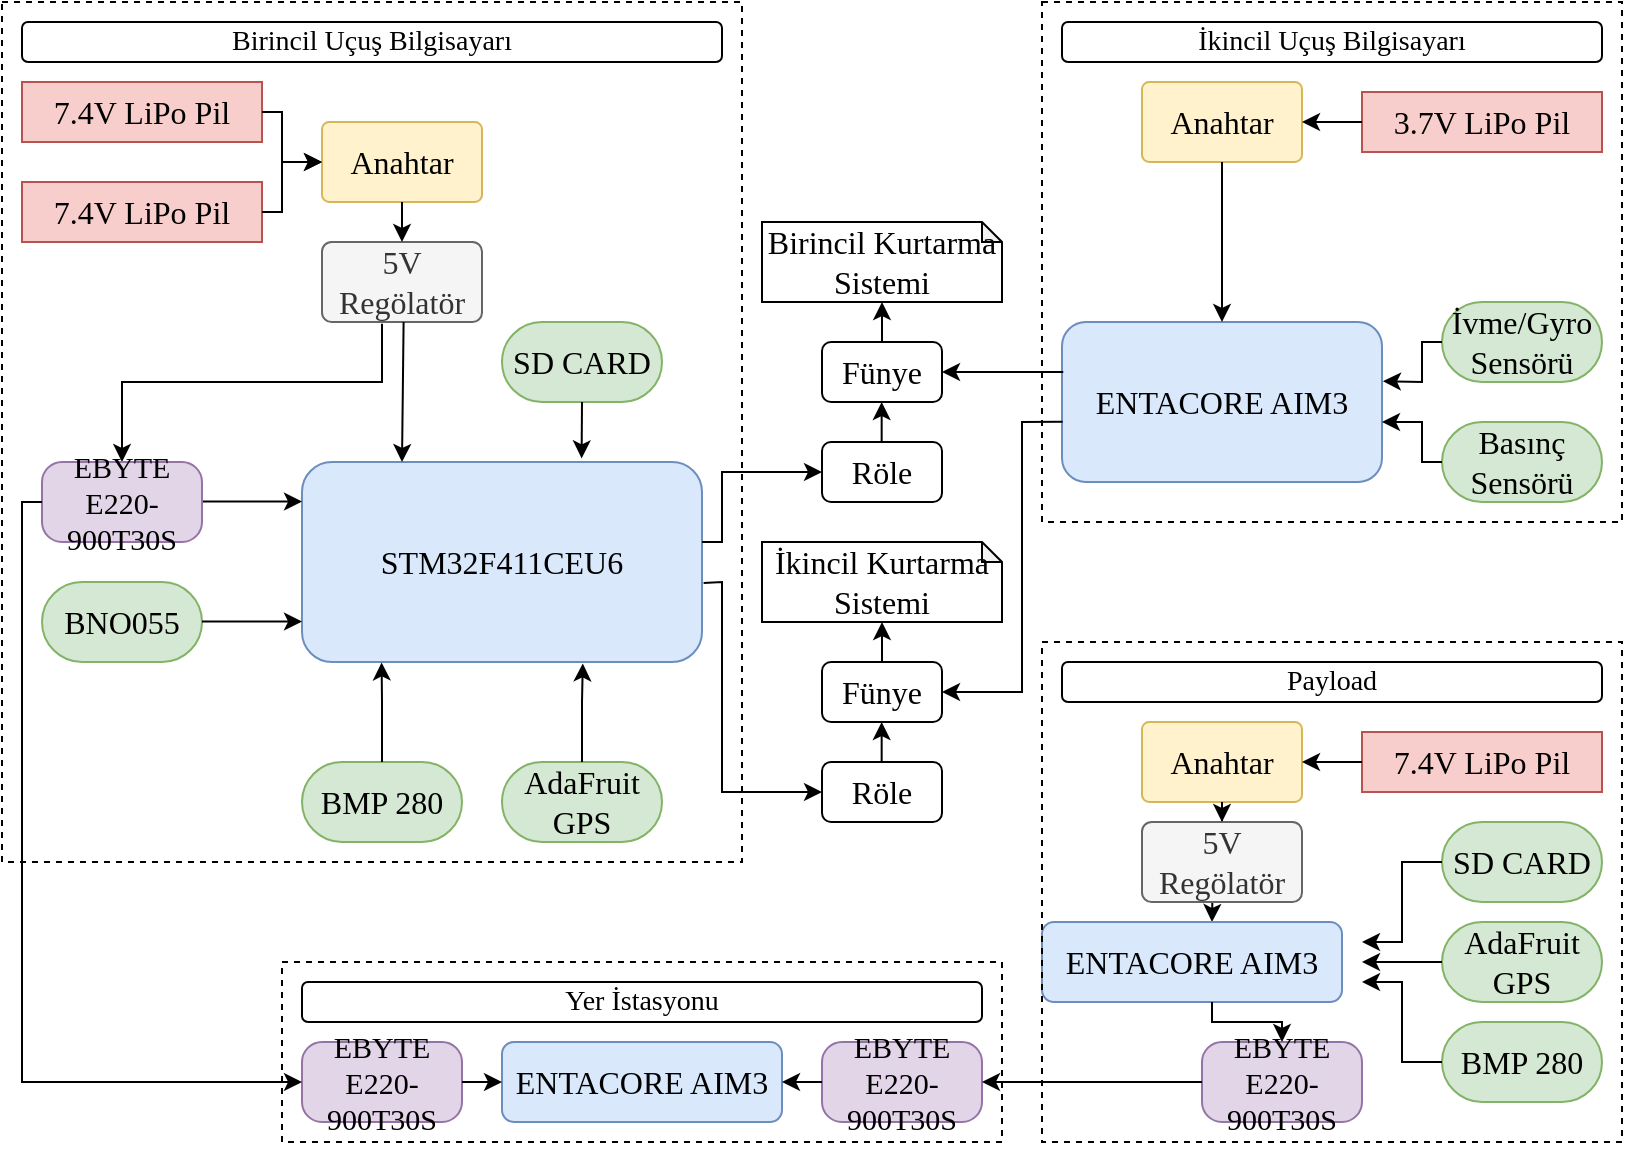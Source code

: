 <mxfile version="23.1.1" type="github">
  <diagram id="C5RBs43oDa-KdzZeNtuy" name="Page-1">
    <mxGraphModel dx="1434" dy="756" grid="1" gridSize="10" guides="1" tooltips="1" connect="1" arrows="1" fold="1" page="1" pageScale="1" pageWidth="800" pageHeight="600" math="0" shadow="0">
      <root>
        <mxCell id="WIyWlLk6GJQsqaUBKTNV-0" />
        <mxCell id="WIyWlLk6GJQsqaUBKTNV-1" parent="WIyWlLk6GJQsqaUBKTNV-0" />
        <mxCell id="FF-1iVlFn8DtFzpHkf-_-0" value="7.4V LiPo Pil" style="rounded=1;whiteSpace=wrap;html=1;arcSize=0;fillColor=#f8cecc;strokeColor=#b85450;fontFamily=Calibri;fontSize=16;" parent="WIyWlLk6GJQsqaUBKTNV-1" vertex="1">
          <mxGeometry x="10" y="90" width="120" height="30" as="geometry" />
        </mxCell>
        <mxCell id="FF-1iVlFn8DtFzpHkf-_-1" value="7.4V LiPo Pil" style="rounded=1;whiteSpace=wrap;html=1;arcSize=0;fillColor=#f8cecc;strokeColor=#b85450;fontFamily=Calibri;fontSize=16;" parent="WIyWlLk6GJQsqaUBKTNV-1" vertex="1">
          <mxGeometry x="10" y="40" width="120" height="30" as="geometry" />
        </mxCell>
        <mxCell id="FF-1iVlFn8DtFzpHkf-_-3" value="Anahtar" style="rounded=1;whiteSpace=wrap;html=1;arcSize=9;fillColor=#fff2cc;strokeColor=#d6b656;fontFamily=Calibri;fontSize=16;" parent="WIyWlLk6GJQsqaUBKTNV-1" vertex="1">
          <mxGeometry x="160" y="60" width="80" height="40" as="geometry" />
        </mxCell>
        <mxCell id="FF-1iVlFn8DtFzpHkf-_-4" value="5V Regölatör" style="rounded=1;whiteSpace=wrap;html=1;arcSize=12;fillColor=#f5f5f5;fontColor=#333333;strokeColor=#666666;fontFamily=Calibri;fontSize=16;" parent="WIyWlLk6GJQsqaUBKTNV-1" vertex="1">
          <mxGeometry x="160" y="120" width="80" height="40" as="geometry" />
        </mxCell>
        <mxCell id="FF-1iVlFn8DtFzpHkf-_-5" value="STM32F411CEU6" style="rounded=1;whiteSpace=wrap;html=1;fillColor=#dae8fc;strokeColor=#6c8ebf;fontFamily=Calibri;fontSize=16;" parent="WIyWlLk6GJQsqaUBKTNV-1" vertex="1">
          <mxGeometry x="150" y="230" width="200" height="100" as="geometry" />
        </mxCell>
        <mxCell id="FF-1iVlFn8DtFzpHkf-_-7" value="BMP 280" style="rounded=1;whiteSpace=wrap;html=1;arcSize=50;fillColor=#d5e8d4;strokeColor=#82b366;fontFamily=Calibri;fontSize=16;" parent="WIyWlLk6GJQsqaUBKTNV-1" vertex="1">
          <mxGeometry x="150" y="380" width="80" height="40" as="geometry" />
        </mxCell>
        <mxCell id="FF-1iVlFn8DtFzpHkf-_-8" value="BNO055" style="rounded=1;whiteSpace=wrap;html=1;arcSize=50;fillColor=#d5e8d4;strokeColor=#82b366;fontFamily=Calibri;fontSize=16;" parent="WIyWlLk6GJQsqaUBKTNV-1" vertex="1">
          <mxGeometry x="20" y="290" width="80" height="40" as="geometry" />
        </mxCell>
        <mxCell id="FF-1iVlFn8DtFzpHkf-_-9" value="SD CARD" style="rounded=1;whiteSpace=wrap;html=1;arcSize=50;fillColor=#d5e8d4;strokeColor=#82b366;fontFamily=Calibri;fontSize=16;" parent="WIyWlLk6GJQsqaUBKTNV-1" vertex="1">
          <mxGeometry x="250" y="160" width="80" height="40" as="geometry" />
        </mxCell>
        <mxCell id="FF-1iVlFn8DtFzpHkf-_-10" value="AdaFruit GPS" style="rounded=1;whiteSpace=wrap;html=1;arcSize=50;fillColor=#d5e8d4;strokeColor=#82b366;fontFamily=Calibri;fontSize=16;" parent="WIyWlLk6GJQsqaUBKTNV-1" vertex="1">
          <mxGeometry x="250" y="380" width="80" height="40" as="geometry" />
        </mxCell>
        <mxCell id="FF-1iVlFn8DtFzpHkf-_-11" value="" style="endArrow=classic;html=1;rounded=0;fontFamily=Calibri;fontSize=16;" parent="WIyWlLk6GJQsqaUBKTNV-1" edge="1">
          <mxGeometry width="50" height="50" relative="1" as="geometry">
            <mxPoint x="100" y="249.8" as="sourcePoint" />
            <mxPoint x="150" y="249.8" as="targetPoint" />
            <Array as="points">
              <mxPoint x="90" y="250" />
              <mxPoint x="100" y="249.8" />
            </Array>
          </mxGeometry>
        </mxCell>
        <mxCell id="FF-1iVlFn8DtFzpHkf-_-12" value="" style="endArrow=classic;html=1;rounded=0;fontFamily=Calibri;fontSize=16;" parent="WIyWlLk6GJQsqaUBKTNV-1" edge="1">
          <mxGeometry width="50" height="50" relative="1" as="geometry">
            <mxPoint x="100" y="309.8" as="sourcePoint" />
            <mxPoint x="150" y="309.8" as="targetPoint" />
            <Array as="points" />
          </mxGeometry>
        </mxCell>
        <mxCell id="FF-1iVlFn8DtFzpHkf-_-13" value="" style="endArrow=classic;html=1;rounded=0;entryX=0.199;entryY=1.002;entryDx=0;entryDy=0;entryPerimeter=0;fontFamily=Calibri;fontSize=16;" parent="WIyWlLk6GJQsqaUBKTNV-1" target="FF-1iVlFn8DtFzpHkf-_-5" edge="1">
          <mxGeometry width="50" height="50" relative="1" as="geometry">
            <mxPoint x="190" y="380" as="sourcePoint" />
            <mxPoint x="220" y="343" as="targetPoint" />
            <Array as="points">
              <mxPoint x="190" y="380" />
              <mxPoint x="190" y="370" />
              <mxPoint x="190" y="350" />
            </Array>
          </mxGeometry>
        </mxCell>
        <mxCell id="FF-1iVlFn8DtFzpHkf-_-14" value="" style="endArrow=classic;html=1;rounded=0;entryX=0.702;entryY=1.007;entryDx=0;entryDy=0;entryPerimeter=0;fontFamily=Calibri;fontSize=16;" parent="WIyWlLk6GJQsqaUBKTNV-1" target="FF-1iVlFn8DtFzpHkf-_-5" edge="1">
          <mxGeometry width="50" height="50" relative="1" as="geometry">
            <mxPoint x="290" y="380" as="sourcePoint" />
            <mxPoint x="320" y="340" as="targetPoint" />
            <Array as="points">
              <mxPoint x="290" y="380" />
              <mxPoint x="290" y="350" />
            </Array>
          </mxGeometry>
        </mxCell>
        <mxCell id="FF-1iVlFn8DtFzpHkf-_-16" value="" style="endArrow=classic;html=1;rounded=0;exitX=0.5;exitY=1;exitDx=0;exitDy=0;entryX=0.699;entryY=-0.018;entryDx=0;entryDy=0;entryPerimeter=0;fontFamily=Calibri;fontSize=16;" parent="WIyWlLk6GJQsqaUBKTNV-1" target="FF-1iVlFn8DtFzpHkf-_-5" edge="1">
          <mxGeometry width="50" height="50" relative="1" as="geometry">
            <mxPoint x="290" y="200" as="sourcePoint" />
            <mxPoint x="340" y="200" as="targetPoint" />
          </mxGeometry>
        </mxCell>
        <mxCell id="FF-1iVlFn8DtFzpHkf-_-17" value="" style="endArrow=classic;html=1;rounded=0;entryX=0.5;entryY=0;entryDx=0;entryDy=0;exitX=0.375;exitY=1.023;exitDx=0;exitDy=0;exitPerimeter=0;fontFamily=Calibri;fontSize=16;" parent="WIyWlLk6GJQsqaUBKTNV-1" source="FF-1iVlFn8DtFzpHkf-_-4" target="rdZqMUuOVoU_5vOU-umY-52" edge="1">
          <mxGeometry width="50" height="50" relative="1" as="geometry">
            <mxPoint x="240" y="140" as="sourcePoint" />
            <mxPoint x="250" y="180" as="targetPoint" />
            <Array as="points">
              <mxPoint x="190" y="190" />
              <mxPoint x="60" y="190" />
            </Array>
          </mxGeometry>
        </mxCell>
        <mxCell id="FF-1iVlFn8DtFzpHkf-_-18" value="" style="endArrow=classic;html=1;rounded=0;exitX=0.51;exitY=0.999;exitDx=0;exitDy=0;exitPerimeter=0;entryX=0.25;entryY=0;entryDx=0;entryDy=0;fontFamily=Calibri;fontSize=16;" parent="WIyWlLk6GJQsqaUBKTNV-1" source="FF-1iVlFn8DtFzpHkf-_-4" target="FF-1iVlFn8DtFzpHkf-_-5" edge="1">
          <mxGeometry width="50" height="50" relative="1" as="geometry">
            <mxPoint x="280" y="103.2" as="sourcePoint" />
            <mxPoint x="270" y="210.0" as="targetPoint" />
          </mxGeometry>
        </mxCell>
        <mxCell id="FF-1iVlFn8DtFzpHkf-_-19" value="" style="endArrow=classic;html=1;rounded=0;exitX=1;exitY=0.5;exitDx=0;exitDy=0;entryX=0;entryY=0.5;entryDx=0;entryDy=0;fontFamily=Calibri;fontSize=16;" parent="WIyWlLk6GJQsqaUBKTNV-1" source="FF-1iVlFn8DtFzpHkf-_-0" target="FF-1iVlFn8DtFzpHkf-_-3" edge="1">
          <mxGeometry width="50" height="50" relative="1" as="geometry">
            <mxPoint x="340" y="230" as="sourcePoint" />
            <mxPoint x="170" y="130" as="targetPoint" />
            <Array as="points">
              <mxPoint x="140" y="105" />
              <mxPoint x="140" y="80" />
            </Array>
          </mxGeometry>
        </mxCell>
        <mxCell id="FF-1iVlFn8DtFzpHkf-_-20" value="" style="endArrow=classic;html=1;rounded=0;exitX=1;exitY=0.5;exitDx=0;exitDy=0;fontFamily=Calibri;fontSize=16;" parent="WIyWlLk6GJQsqaUBKTNV-1" source="FF-1iVlFn8DtFzpHkf-_-1" edge="1">
          <mxGeometry width="50" height="50" relative="1" as="geometry">
            <mxPoint x="140" y="50" as="sourcePoint" />
            <mxPoint x="160" y="80" as="targetPoint" />
            <Array as="points">
              <mxPoint x="140" y="55" />
              <mxPoint x="140" y="80" />
            </Array>
          </mxGeometry>
        </mxCell>
        <mxCell id="FF-1iVlFn8DtFzpHkf-_-21" value="" style="endArrow=classic;html=1;rounded=0;entryX=0.5;entryY=0;entryDx=0;entryDy=0;exitX=0.5;exitY=1;exitDx=0;exitDy=0;fontFamily=Calibri;fontSize=16;" parent="WIyWlLk6GJQsqaUBKTNV-1" source="FF-1iVlFn8DtFzpHkf-_-3" target="FF-1iVlFn8DtFzpHkf-_-4" edge="1">
          <mxGeometry width="50" height="50" relative="1" as="geometry">
            <mxPoint x="240" y="79.9" as="sourcePoint" />
            <mxPoint x="260" y="80" as="targetPoint" />
          </mxGeometry>
        </mxCell>
        <mxCell id="rdZqMUuOVoU_5vOU-umY-1" value="Birincil Kurtarma Sistemi" style="shape=note;whiteSpace=wrap;html=1;backgroundOutline=1;darkOpacity=0.05;rotation=0;size=10;strokeColor=default;verticalAlign=middle;fontFamily=Calibri;fontSize=16;" parent="WIyWlLk6GJQsqaUBKTNV-1" vertex="1">
          <mxGeometry x="380" y="110" width="120" height="40" as="geometry" />
        </mxCell>
        <mxCell id="rdZqMUuOVoU_5vOU-umY-3" value="Fünye" style="rounded=1;whiteSpace=wrap;html=1;fontFamily=Calibri;fontSize=16;" parent="WIyWlLk6GJQsqaUBKTNV-1" vertex="1">
          <mxGeometry x="410" y="170" width="60" height="30" as="geometry" />
        </mxCell>
        <mxCell id="rdZqMUuOVoU_5vOU-umY-4" value="Röle" style="rounded=1;whiteSpace=wrap;html=1;fontFamily=Calibri;fontSize=16;" parent="WIyWlLk6GJQsqaUBKTNV-1" vertex="1">
          <mxGeometry x="410" y="220" width="60" height="30" as="geometry" />
        </mxCell>
        <mxCell id="rdZqMUuOVoU_5vOU-umY-5" value="" style="endArrow=classic;html=1;rounded=0;entryX=0.5;entryY=1;entryDx=0;entryDy=0;entryPerimeter=0;exitX=0.5;exitY=0;exitDx=0;exitDy=0;fontFamily=Calibri;fontSize=16;" parent="WIyWlLk6GJQsqaUBKTNV-1" source="rdZqMUuOVoU_5vOU-umY-3" target="rdZqMUuOVoU_5vOU-umY-1" edge="1">
          <mxGeometry width="50" height="50" relative="1" as="geometry">
            <mxPoint x="380" y="260" as="sourcePoint" />
            <mxPoint x="430" y="210" as="targetPoint" />
          </mxGeometry>
        </mxCell>
        <mxCell id="rdZqMUuOVoU_5vOU-umY-6" value="" style="endArrow=classic;html=1;rounded=0;entryX=0.5;entryY=1;entryDx=0;entryDy=0;entryPerimeter=0;exitX=0.5;exitY=0;exitDx=0;exitDy=0;fontFamily=Calibri;fontSize=16;" parent="WIyWlLk6GJQsqaUBKTNV-1" edge="1">
          <mxGeometry width="50" height="50" relative="1" as="geometry">
            <mxPoint x="439.83" y="220" as="sourcePoint" />
            <mxPoint x="439.83" y="200" as="targetPoint" />
          </mxGeometry>
        </mxCell>
        <mxCell id="rdZqMUuOVoU_5vOU-umY-7" value="İkincil Kurtarma Sistemi" style="shape=note;whiteSpace=wrap;html=1;backgroundOutline=1;darkOpacity=0.05;rotation=0;size=10;strokeColor=default;verticalAlign=middle;fontFamily=Calibri;fontSize=16;" parent="WIyWlLk6GJQsqaUBKTNV-1" vertex="1">
          <mxGeometry x="380" y="270" width="120" height="40" as="geometry" />
        </mxCell>
        <mxCell id="rdZqMUuOVoU_5vOU-umY-8" value="Fünye" style="rounded=1;whiteSpace=wrap;html=1;fontFamily=Calibri;fontSize=16;" parent="WIyWlLk6GJQsqaUBKTNV-1" vertex="1">
          <mxGeometry x="410" y="330" width="60" height="30" as="geometry" />
        </mxCell>
        <mxCell id="rdZqMUuOVoU_5vOU-umY-9" value="Röle" style="rounded=1;whiteSpace=wrap;html=1;fontFamily=Calibri;fontSize=16;" parent="WIyWlLk6GJQsqaUBKTNV-1" vertex="1">
          <mxGeometry x="410" y="380" width="60" height="30" as="geometry" />
        </mxCell>
        <mxCell id="rdZqMUuOVoU_5vOU-umY-10" value="" style="endArrow=classic;html=1;rounded=0;entryX=0.5;entryY=1;entryDx=0;entryDy=0;entryPerimeter=0;exitX=0.5;exitY=0;exitDx=0;exitDy=0;fontFamily=Calibri;fontSize=16;" parent="WIyWlLk6GJQsqaUBKTNV-1" source="rdZqMUuOVoU_5vOU-umY-8" target="rdZqMUuOVoU_5vOU-umY-7" edge="1">
          <mxGeometry width="50" height="50" relative="1" as="geometry">
            <mxPoint x="380" y="420" as="sourcePoint" />
            <mxPoint x="430" y="370" as="targetPoint" />
          </mxGeometry>
        </mxCell>
        <mxCell id="rdZqMUuOVoU_5vOU-umY-11" value="" style="endArrow=classic;html=1;rounded=0;entryX=0.5;entryY=1;entryDx=0;entryDy=0;entryPerimeter=0;exitX=0.5;exitY=0;exitDx=0;exitDy=0;fontFamily=Calibri;fontSize=16;" parent="WIyWlLk6GJQsqaUBKTNV-1" edge="1">
          <mxGeometry width="50" height="50" relative="1" as="geometry">
            <mxPoint x="439.83" y="380" as="sourcePoint" />
            <mxPoint x="439.83" y="360" as="targetPoint" />
          </mxGeometry>
        </mxCell>
        <mxCell id="rdZqMUuOVoU_5vOU-umY-12" value="" style="endArrow=classic;html=1;rounded=0;exitX=1.004;exitY=0.605;exitDx=0;exitDy=0;exitPerimeter=0;entryX=0;entryY=0.5;entryDx=0;entryDy=0;fontFamily=Calibri;fontSize=16;" parent="WIyWlLk6GJQsqaUBKTNV-1" source="FF-1iVlFn8DtFzpHkf-_-5" target="rdZqMUuOVoU_5vOU-umY-9" edge="1">
          <mxGeometry width="50" height="50" relative="1" as="geometry">
            <mxPoint x="360" y="290" as="sourcePoint" />
            <mxPoint x="410" y="240" as="targetPoint" />
            <Array as="points">
              <mxPoint x="360" y="290" />
              <mxPoint x="360" y="395" />
            </Array>
          </mxGeometry>
        </mxCell>
        <mxCell id="rdZqMUuOVoU_5vOU-umY-13" value="" style="endArrow=classic;html=1;rounded=0;entryX=0;entryY=0.5;entryDx=0;entryDy=0;fontFamily=Calibri;fontSize=16;" parent="WIyWlLk6GJQsqaUBKTNV-1" target="rdZqMUuOVoU_5vOU-umY-4" edge="1">
          <mxGeometry width="50" height="50" relative="1" as="geometry">
            <mxPoint x="350" y="270" as="sourcePoint" />
            <mxPoint x="400" y="230" as="targetPoint" />
            <Array as="points">
              <mxPoint x="360" y="270" />
              <mxPoint x="360" y="235" />
            </Array>
          </mxGeometry>
        </mxCell>
        <mxCell id="rdZqMUuOVoU_5vOU-umY-14" value="3.7V LiPo Pil" style="rounded=1;whiteSpace=wrap;html=1;arcSize=0;fillColor=#f8cecc;strokeColor=#b85450;fontFamily=Calibri;fontSize=16;" parent="WIyWlLk6GJQsqaUBKTNV-1" vertex="1">
          <mxGeometry x="680" y="45" width="120" height="30" as="geometry" />
        </mxCell>
        <mxCell id="rdZqMUuOVoU_5vOU-umY-15" value="Anahtar" style="rounded=1;whiteSpace=wrap;html=1;arcSize=9;fillColor=#fff2cc;strokeColor=#d6b656;fontFamily=Calibri;fontSize=16;" parent="WIyWlLk6GJQsqaUBKTNV-1" vertex="1">
          <mxGeometry x="570" y="40" width="80" height="40" as="geometry" />
        </mxCell>
        <mxCell id="rdZqMUuOVoU_5vOU-umY-16" value="ENTACORE AIM3" style="rounded=1;whiteSpace=wrap;html=1;fillColor=#dae8fc;strokeColor=#6c8ebf;fontFamily=Calibri;fontSize=16;" parent="WIyWlLk6GJQsqaUBKTNV-1" vertex="1">
          <mxGeometry x="530" y="160" width="160" height="80" as="geometry" />
        </mxCell>
        <mxCell id="rdZqMUuOVoU_5vOU-umY-20" value="" style="endArrow=classic;html=1;rounded=0;entryX=0.5;entryY=0;entryDx=0;entryDy=0;exitX=0.5;exitY=1;exitDx=0;exitDy=0;fontFamily=Calibri;fontSize=16;" parent="WIyWlLk6GJQsqaUBKTNV-1" source="rdZqMUuOVoU_5vOU-umY-15" target="rdZqMUuOVoU_5vOU-umY-16" edge="1">
          <mxGeometry width="50" height="50" relative="1" as="geometry">
            <mxPoint x="430" y="150" as="sourcePoint" />
            <mxPoint x="480" y="100" as="targetPoint" />
          </mxGeometry>
        </mxCell>
        <mxCell id="rdZqMUuOVoU_5vOU-umY-21" value="" style="endArrow=classic;html=1;rounded=0;entryX=1;entryY=0.5;entryDx=0;entryDy=0;fontFamily=Calibri;fontSize=16;" parent="WIyWlLk6GJQsqaUBKTNV-1" source="rdZqMUuOVoU_5vOU-umY-14" target="rdZqMUuOVoU_5vOU-umY-15" edge="1">
          <mxGeometry width="50" height="50" relative="1" as="geometry">
            <mxPoint x="430" y="150" as="sourcePoint" />
            <mxPoint x="480" y="100" as="targetPoint" />
          </mxGeometry>
        </mxCell>
        <mxCell id="rdZqMUuOVoU_5vOU-umY-22" value="İvme/Gyro Sensörü" style="rounded=1;whiteSpace=wrap;html=1;arcSize=50;fillColor=#d5e8d4;strokeColor=#82b366;fontFamily=Calibri;fontSize=16;" parent="WIyWlLk6GJQsqaUBKTNV-1" vertex="1">
          <mxGeometry x="720" y="150" width="80" height="40" as="geometry" />
        </mxCell>
        <mxCell id="rdZqMUuOVoU_5vOU-umY-23" value="Basınç Sensörü" style="rounded=1;whiteSpace=wrap;html=1;arcSize=50;fillColor=#d5e8d4;strokeColor=#82b366;fontFamily=Calibri;fontSize=16;" parent="WIyWlLk6GJQsqaUBKTNV-1" vertex="1">
          <mxGeometry x="720" y="210" width="80" height="40" as="geometry" />
        </mxCell>
        <mxCell id="rdZqMUuOVoU_5vOU-umY-24" value="" style="endArrow=classic;html=1;rounded=0;exitX=0;exitY=0.5;exitDx=0;exitDy=0;entryX=1.006;entryY=0.611;entryDx=0;entryDy=0;entryPerimeter=0;fontFamily=Calibri;fontSize=16;" parent="WIyWlLk6GJQsqaUBKTNV-1" source="rdZqMUuOVoU_5vOU-umY-23" edge="1">
          <mxGeometry width="50" height="50" relative="1" as="geometry">
            <mxPoint x="719.04" y="231.12" as="sourcePoint" />
            <mxPoint x="690.0" y="210" as="targetPoint" />
            <Array as="points">
              <mxPoint x="710" y="230" />
              <mxPoint x="710" y="210" />
            </Array>
          </mxGeometry>
        </mxCell>
        <mxCell id="rdZqMUuOVoU_5vOU-umY-26" value="" style="endArrow=classic;html=1;rounded=0;entryX=1.003;entryY=0.37;entryDx=0;entryDy=0;entryPerimeter=0;exitX=0;exitY=0.5;exitDx=0;exitDy=0;fontFamily=Calibri;fontSize=16;" parent="WIyWlLk6GJQsqaUBKTNV-1" source="rdZqMUuOVoU_5vOU-umY-22" target="rdZqMUuOVoU_5vOU-umY-16" edge="1">
          <mxGeometry width="50" height="50" relative="1" as="geometry">
            <mxPoint x="650" y="190" as="sourcePoint" />
            <mxPoint x="700" y="140" as="targetPoint" />
            <Array as="points">
              <mxPoint x="710" y="170" />
              <mxPoint x="710" y="190" />
            </Array>
          </mxGeometry>
        </mxCell>
        <mxCell id="rdZqMUuOVoU_5vOU-umY-27" value="" style="endArrow=classic;html=1;rounded=0;exitX=0.004;exitY=0.313;exitDx=0;exitDy=0;exitPerimeter=0;" parent="WIyWlLk6GJQsqaUBKTNV-1" source="rdZqMUuOVoU_5vOU-umY-16" edge="1">
          <mxGeometry width="50" height="50" relative="1" as="geometry">
            <mxPoint x="530" y="190" as="sourcePoint" />
            <mxPoint x="470" y="185" as="targetPoint" />
            <Array as="points">
              <mxPoint x="510" y="185" />
            </Array>
          </mxGeometry>
        </mxCell>
        <mxCell id="rdZqMUuOVoU_5vOU-umY-28" value="" style="endArrow=classic;html=1;rounded=0;exitX=0.002;exitY=0.623;exitDx=0;exitDy=0;exitPerimeter=0;entryX=1;entryY=0.5;entryDx=0;entryDy=0;" parent="WIyWlLk6GJQsqaUBKTNV-1" source="rdZqMUuOVoU_5vOU-umY-16" target="rdZqMUuOVoU_5vOU-umY-8" edge="1">
          <mxGeometry width="50" height="50" relative="1" as="geometry">
            <mxPoint x="490" y="230" as="sourcePoint" />
            <mxPoint x="480" y="350" as="targetPoint" />
            <Array as="points">
              <mxPoint x="510" y="210" />
              <mxPoint x="510" y="345" />
            </Array>
          </mxGeometry>
        </mxCell>
        <mxCell id="rdZqMUuOVoU_5vOU-umY-29" value="ENTACORE AIM3" style="rounded=1;whiteSpace=wrap;html=1;fillColor=#dae8fc;strokeColor=#6c8ebf;fontFamily=Calibri;fontSize=16;" parent="WIyWlLk6GJQsqaUBKTNV-1" vertex="1">
          <mxGeometry x="250" y="520" width="140" height="40" as="geometry" />
        </mxCell>
        <mxCell id="rdZqMUuOVoU_5vOU-umY-30" value="EBYTE E220-900T30S" style="rounded=1;whiteSpace=wrap;html=1;arcSize=25;fillColor=#e1d5e7;strokeColor=#9673a6;fontFamily=Calibri;fontSize=15;" parent="WIyWlLk6GJQsqaUBKTNV-1" vertex="1">
          <mxGeometry x="150" y="520" width="80" height="40" as="geometry" />
        </mxCell>
        <mxCell id="rdZqMUuOVoU_5vOU-umY-31" value="EBYTE E220-900T30S" style="rounded=1;whiteSpace=wrap;html=1;arcSize=25;fillColor=#e1d5e7;strokeColor=#9673a6;fontFamily=Calibri;fontSize=15;" parent="WIyWlLk6GJQsqaUBKTNV-1" vertex="1">
          <mxGeometry x="410" y="520" width="80" height="40" as="geometry" />
        </mxCell>
        <mxCell id="rdZqMUuOVoU_5vOU-umY-33" value="7.4V LiPo Pil" style="rounded=1;whiteSpace=wrap;html=1;arcSize=0;fillColor=#f8cecc;strokeColor=#b85450;fontFamily=Calibri;fontSize=16;" parent="WIyWlLk6GJQsqaUBKTNV-1" vertex="1">
          <mxGeometry x="680" y="365" width="120" height="30" as="geometry" />
        </mxCell>
        <mxCell id="rdZqMUuOVoU_5vOU-umY-43" value="" style="edgeStyle=orthogonalEdgeStyle;rounded=0;orthogonalLoop=1;jettySize=auto;html=1;" parent="WIyWlLk6GJQsqaUBKTNV-1" source="rdZqMUuOVoU_5vOU-umY-34" edge="1">
          <mxGeometry relative="1" as="geometry">
            <mxPoint x="605" y="460" as="targetPoint" />
          </mxGeometry>
        </mxCell>
        <mxCell id="rdZqMUuOVoU_5vOU-umY-34" value="Anahtar" style="rounded=1;whiteSpace=wrap;html=1;arcSize=9;fillColor=#fff2cc;strokeColor=#d6b656;fontFamily=Calibri;fontSize=16;" parent="WIyWlLk6GJQsqaUBKTNV-1" vertex="1">
          <mxGeometry x="570" y="360" width="80" height="40" as="geometry" />
        </mxCell>
        <mxCell id="rdZqMUuOVoU_5vOU-umY-35" value="5V Regölatör" style="rounded=1;whiteSpace=wrap;html=1;arcSize=12;fillColor=#f5f5f5;fontColor=#333333;strokeColor=#666666;fontFamily=Calibri;fontSize=16;" parent="WIyWlLk6GJQsqaUBKTNV-1" vertex="1">
          <mxGeometry x="570" y="410" width="80" height="40" as="geometry" />
        </mxCell>
        <mxCell id="rdZqMUuOVoU_5vOU-umY-36" value="EBYTE E220-900T30S" style="rounded=1;whiteSpace=wrap;html=1;arcSize=25;fillColor=#e1d5e7;strokeColor=#9673a6;fontFamily=Calibri;fontSize=15;" parent="WIyWlLk6GJQsqaUBKTNV-1" vertex="1">
          <mxGeometry x="600" y="520" width="80" height="40" as="geometry" />
        </mxCell>
        <mxCell id="rdZqMUuOVoU_5vOU-umY-37" value="ENTACORE AIM3" style="rounded=1;whiteSpace=wrap;html=1;fillColor=#dae8fc;strokeColor=#6c8ebf;fontFamily=Calibri;fontSize=16;" parent="WIyWlLk6GJQsqaUBKTNV-1" vertex="1">
          <mxGeometry x="520" y="460" width="150" height="40" as="geometry" />
        </mxCell>
        <mxCell id="rdZqMUuOVoU_5vOU-umY-38" value="SD CARD" style="rounded=1;whiteSpace=wrap;html=1;arcSize=50;fillColor=#d5e8d4;strokeColor=#82b366;fontFamily=Calibri;fontSize=16;" parent="WIyWlLk6GJQsqaUBKTNV-1" vertex="1">
          <mxGeometry x="720" y="410" width="80" height="40" as="geometry" />
        </mxCell>
        <mxCell id="rdZqMUuOVoU_5vOU-umY-39" value="AdaFruit GPS" style="rounded=1;whiteSpace=wrap;html=1;arcSize=50;fillColor=#d5e8d4;strokeColor=#82b366;fontFamily=Calibri;fontSize=16;" parent="WIyWlLk6GJQsqaUBKTNV-1" vertex="1">
          <mxGeometry x="720" y="460" width="80" height="40" as="geometry" />
        </mxCell>
        <mxCell id="rdZqMUuOVoU_5vOU-umY-40" value="BMP 280" style="rounded=1;whiteSpace=wrap;html=1;arcSize=50;fillColor=#d5e8d4;strokeColor=#82b366;fontFamily=Calibri;fontSize=16;" parent="WIyWlLk6GJQsqaUBKTNV-1" vertex="1">
          <mxGeometry x="720" y="510" width="80" height="40" as="geometry" />
        </mxCell>
        <mxCell id="rdZqMUuOVoU_5vOU-umY-41" value="" style="endArrow=classic;html=1;rounded=0;exitX=0;exitY=0.5;exitDx=0;exitDy=0;entryX=1;entryY=0.5;entryDx=0;entryDy=0;" parent="WIyWlLk6GJQsqaUBKTNV-1" source="rdZqMUuOVoU_5vOU-umY-33" target="rdZqMUuOVoU_5vOU-umY-34" edge="1">
          <mxGeometry width="50" height="50" relative="1" as="geometry">
            <mxPoint x="500" y="420" as="sourcePoint" />
            <mxPoint x="550" y="370" as="targetPoint" />
            <Array as="points">
              <mxPoint x="670" y="380" />
            </Array>
          </mxGeometry>
        </mxCell>
        <mxCell id="rdZqMUuOVoU_5vOU-umY-42" value="" style="endArrow=classic;html=1;rounded=0;entryX=0.5;entryY=0;entryDx=0;entryDy=0;exitX=0.5;exitY=1;exitDx=0;exitDy=0;" parent="WIyWlLk6GJQsqaUBKTNV-1" source="rdZqMUuOVoU_5vOU-umY-34" target="rdZqMUuOVoU_5vOU-umY-35" edge="1">
          <mxGeometry width="50" height="50" relative="1" as="geometry">
            <mxPoint x="590" y="460" as="sourcePoint" />
            <mxPoint x="640" y="410" as="targetPoint" />
          </mxGeometry>
        </mxCell>
        <mxCell id="rdZqMUuOVoU_5vOU-umY-44" value="" style="endArrow=classic;html=1;rounded=0;exitX=0.5;exitY=1;exitDx=0;exitDy=0;entryX=0.5;entryY=0;entryDx=0;entryDy=0;" parent="WIyWlLk6GJQsqaUBKTNV-1" target="rdZqMUuOVoU_5vOU-umY-36" edge="1">
          <mxGeometry width="50" height="50" relative="1" as="geometry">
            <mxPoint x="605" y="500" as="sourcePoint" />
            <mxPoint x="600" y="500" as="targetPoint" />
            <Array as="points">
              <mxPoint x="605" y="510" />
              <mxPoint x="640" y="510" />
            </Array>
          </mxGeometry>
        </mxCell>
        <mxCell id="rdZqMUuOVoU_5vOU-umY-45" value="" style="endArrow=classic;html=1;rounded=0;exitX=0;exitY=0.5;exitDx=0;exitDy=0;entryX=1;entryY=0.25;entryDx=0;entryDy=0;" parent="WIyWlLk6GJQsqaUBKTNV-1" source="rdZqMUuOVoU_5vOU-umY-38" edge="1">
          <mxGeometry width="50" height="50" relative="1" as="geometry">
            <mxPoint x="660" y="445" as="sourcePoint" />
            <mxPoint x="680" y="470" as="targetPoint" />
            <Array as="points">
              <mxPoint x="700" y="430" />
              <mxPoint x="700" y="470" />
            </Array>
          </mxGeometry>
        </mxCell>
        <mxCell id="rdZqMUuOVoU_5vOU-umY-46" value="" style="endArrow=classic;html=1;rounded=0;exitX=0;exitY=0.5;exitDx=0;exitDy=0;entryX=1.02;entryY=0.25;entryDx=0;entryDy=0;entryPerimeter=0;" parent="WIyWlLk6GJQsqaUBKTNV-1" source="rdZqMUuOVoU_5vOU-umY-39" edge="1">
          <mxGeometry width="50" height="50" relative="1" as="geometry">
            <mxPoint x="717" y="430" as="sourcePoint" />
            <mxPoint x="680" y="480" as="targetPoint" />
          </mxGeometry>
        </mxCell>
        <mxCell id="rdZqMUuOVoU_5vOU-umY-47" value="" style="endArrow=classic;html=1;rounded=0;exitX=0;exitY=0.5;exitDx=0;exitDy=0;entryX=1;entryY=0.75;entryDx=0;entryDy=0;" parent="WIyWlLk6GJQsqaUBKTNV-1" source="rdZqMUuOVoU_5vOU-umY-40" edge="1">
          <mxGeometry width="50" height="50" relative="1" as="geometry">
            <mxPoint x="720" y="520" as="sourcePoint" />
            <mxPoint x="680" y="490" as="targetPoint" />
            <Array as="points">
              <mxPoint x="700" y="530" />
              <mxPoint x="700" y="490" />
            </Array>
          </mxGeometry>
        </mxCell>
        <mxCell id="rdZqMUuOVoU_5vOU-umY-52" value="EBYTE E220-900T30S" style="rounded=1;whiteSpace=wrap;html=1;arcSize=25;fillColor=#e1d5e7;strokeColor=#9673a6;fontFamily=Calibri;fontSize=15;" parent="WIyWlLk6GJQsqaUBKTNV-1" vertex="1">
          <mxGeometry x="20" y="230" width="80" height="40" as="geometry" />
        </mxCell>
        <mxCell id="rdZqMUuOVoU_5vOU-umY-54" value="" style="endArrow=classic;html=1;rounded=0;exitX=0;exitY=0.5;exitDx=0;exitDy=0;entryX=0;entryY=0.5;entryDx=0;entryDy=0;" parent="WIyWlLk6GJQsqaUBKTNV-1" source="rdZqMUuOVoU_5vOU-umY-52" target="rdZqMUuOVoU_5vOU-umY-30" edge="1">
          <mxGeometry width="50" height="50" relative="1" as="geometry">
            <mxPoint x="170" y="310" as="sourcePoint" />
            <mxPoint x="10" y="540" as="targetPoint" />
            <Array as="points">
              <mxPoint x="10" y="250" />
              <mxPoint x="10" y="540" />
            </Array>
          </mxGeometry>
        </mxCell>
        <mxCell id="rdZqMUuOVoU_5vOU-umY-57" value="" style="endArrow=classic;html=1;rounded=0;exitX=0;exitY=0.5;exitDx=0;exitDy=0;entryX=1;entryY=0.5;entryDx=0;entryDy=0;" parent="WIyWlLk6GJQsqaUBKTNV-1" source="rdZqMUuOVoU_5vOU-umY-36" target="rdZqMUuOVoU_5vOU-umY-31" edge="1">
          <mxGeometry width="50" height="50" relative="1" as="geometry">
            <mxPoint x="530" y="550" as="sourcePoint" />
            <mxPoint x="580" y="500" as="targetPoint" />
            <Array as="points">
              <mxPoint x="560" y="540" />
            </Array>
          </mxGeometry>
        </mxCell>
        <mxCell id="rdZqMUuOVoU_5vOU-umY-58" value="" style="endArrow=classic;html=1;rounded=0;exitX=1;exitY=0.5;exitDx=0;exitDy=0;entryX=0;entryY=0.5;entryDx=0;entryDy=0;" parent="WIyWlLk6GJQsqaUBKTNV-1" source="rdZqMUuOVoU_5vOU-umY-30" target="rdZqMUuOVoU_5vOU-umY-29" edge="1">
          <mxGeometry width="50" height="50" relative="1" as="geometry">
            <mxPoint x="380" y="530" as="sourcePoint" />
            <mxPoint x="430" y="480" as="targetPoint" />
          </mxGeometry>
        </mxCell>
        <mxCell id="rdZqMUuOVoU_5vOU-umY-59" value="" style="endArrow=classic;html=1;rounded=0;exitX=0;exitY=0.5;exitDx=0;exitDy=0;entryX=1;entryY=0.5;entryDx=0;entryDy=0;" parent="WIyWlLk6GJQsqaUBKTNV-1" source="rdZqMUuOVoU_5vOU-umY-31" target="rdZqMUuOVoU_5vOU-umY-29" edge="1">
          <mxGeometry width="50" height="50" relative="1" as="geometry">
            <mxPoint x="390" y="539.8" as="sourcePoint" />
            <mxPoint x="410" y="539.8" as="targetPoint" />
          </mxGeometry>
        </mxCell>
        <mxCell id="rdZqMUuOVoU_5vOU-umY-60" value="Birincil Uçuş Bilgisayarı" style="rounded=1;whiteSpace=wrap;html=1;fontSize=14;fontFamily=Calibri;" parent="WIyWlLk6GJQsqaUBKTNV-1" vertex="1">
          <mxGeometry x="10" y="10" width="350" height="20" as="geometry" />
        </mxCell>
        <mxCell id="rdZqMUuOVoU_5vOU-umY-61" value="İkincil Uçuş Bilgisayarı" style="rounded=1;whiteSpace=wrap;html=1;fontSize=14;fontFamily=Calibri;" parent="WIyWlLk6GJQsqaUBKTNV-1" vertex="1">
          <mxGeometry x="530" y="10" width="270" height="20" as="geometry" />
        </mxCell>
        <mxCell id="rdZqMUuOVoU_5vOU-umY-63" value="Payload" style="rounded=1;whiteSpace=wrap;html=1;fontSize=14;fontFamily=Calibri;" parent="WIyWlLk6GJQsqaUBKTNV-1" vertex="1">
          <mxGeometry x="530" y="330" width="270" height="20" as="geometry" />
        </mxCell>
        <mxCell id="rdZqMUuOVoU_5vOU-umY-64" value="Yer İstasyonu" style="rounded=1;whiteSpace=wrap;html=1;fontSize=14;fontFamily=Calibri;" parent="WIyWlLk6GJQsqaUBKTNV-1" vertex="1">
          <mxGeometry x="150" y="490" width="340" height="20" as="geometry" />
        </mxCell>
        <mxCell id="rdZqMUuOVoU_5vOU-umY-65" value="" style="rounded=0;whiteSpace=wrap;html=1;dashed=1;fillColor=none;" parent="WIyWlLk6GJQsqaUBKTNV-1" vertex="1">
          <mxGeometry width="370" height="430" as="geometry" />
        </mxCell>
        <mxCell id="rdZqMUuOVoU_5vOU-umY-67" value="" style="rounded=0;whiteSpace=wrap;html=1;dashed=1;fillColor=none;" parent="WIyWlLk6GJQsqaUBKTNV-1" vertex="1">
          <mxGeometry x="520" width="290" height="260" as="geometry" />
        </mxCell>
        <mxCell id="rdZqMUuOVoU_5vOU-umY-68" value="" style="rounded=0;whiteSpace=wrap;html=1;dashed=1;fillColor=none;" parent="WIyWlLk6GJQsqaUBKTNV-1" vertex="1">
          <mxGeometry x="520" y="320" width="290" height="250" as="geometry" />
        </mxCell>
        <mxCell id="rdZqMUuOVoU_5vOU-umY-69" value="" style="rounded=0;whiteSpace=wrap;html=1;dashed=1;fillColor=none;" parent="WIyWlLk6GJQsqaUBKTNV-1" vertex="1">
          <mxGeometry x="140" y="480" width="360" height="90" as="geometry" />
        </mxCell>
        <mxCell id="rdZqMUuOVoU_5vOU-umY-70" style="edgeStyle=orthogonalEdgeStyle;rounded=0;orthogonalLoop=1;jettySize=auto;html=1;exitX=0.5;exitY=1;exitDx=0;exitDy=0;" parent="WIyWlLk6GJQsqaUBKTNV-1" source="rdZqMUuOVoU_5vOU-umY-69" target="rdZqMUuOVoU_5vOU-umY-69" edge="1">
          <mxGeometry relative="1" as="geometry" />
        </mxCell>
      </root>
    </mxGraphModel>
  </diagram>
</mxfile>
